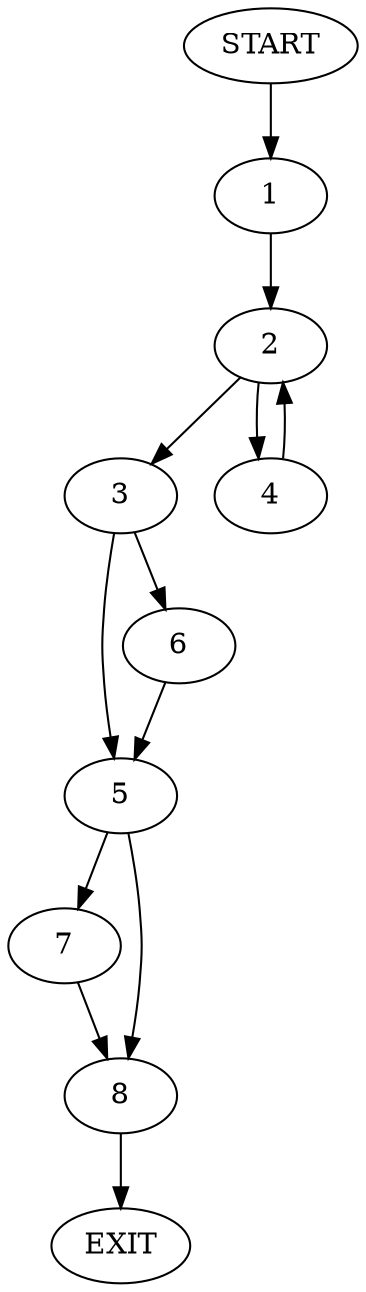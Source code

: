 digraph {
0 [label="START"]
9 [label="EXIT"]
0 -> 1
1 -> 2
2 -> 3
2 -> 4
4 -> 2
3 -> 5
3 -> 6
5 -> 7
5 -> 8
6 -> 5
8 -> 9
7 -> 8
}

